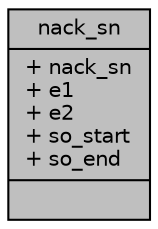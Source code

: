 digraph "nack_sn"
{
 // LATEX_PDF_SIZE
  edge [fontname="Helvetica",fontsize="10",labelfontname="Helvetica",labelfontsize="10"];
  node [fontname="Helvetica",fontsize="10",shape=record];
  Node1 [label="{nack_sn\n|+ nack_sn\l+ e1\l+ e2\l+ so_start\l+ so_end\l|}",height=0.2,width=0.4,color="black", fillcolor="grey75", style="filled", fontcolor="black",tooltip=" "];
}
